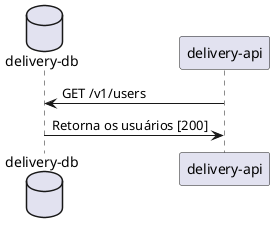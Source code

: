 @startuml Fluxo de busca dos usuários
database "delivery-db"
"delivery-api" -> "delivery-db" : GET /v1/users
"delivery-db"  -> "delivery-api" : Retorna os usuários [200]
@enduml